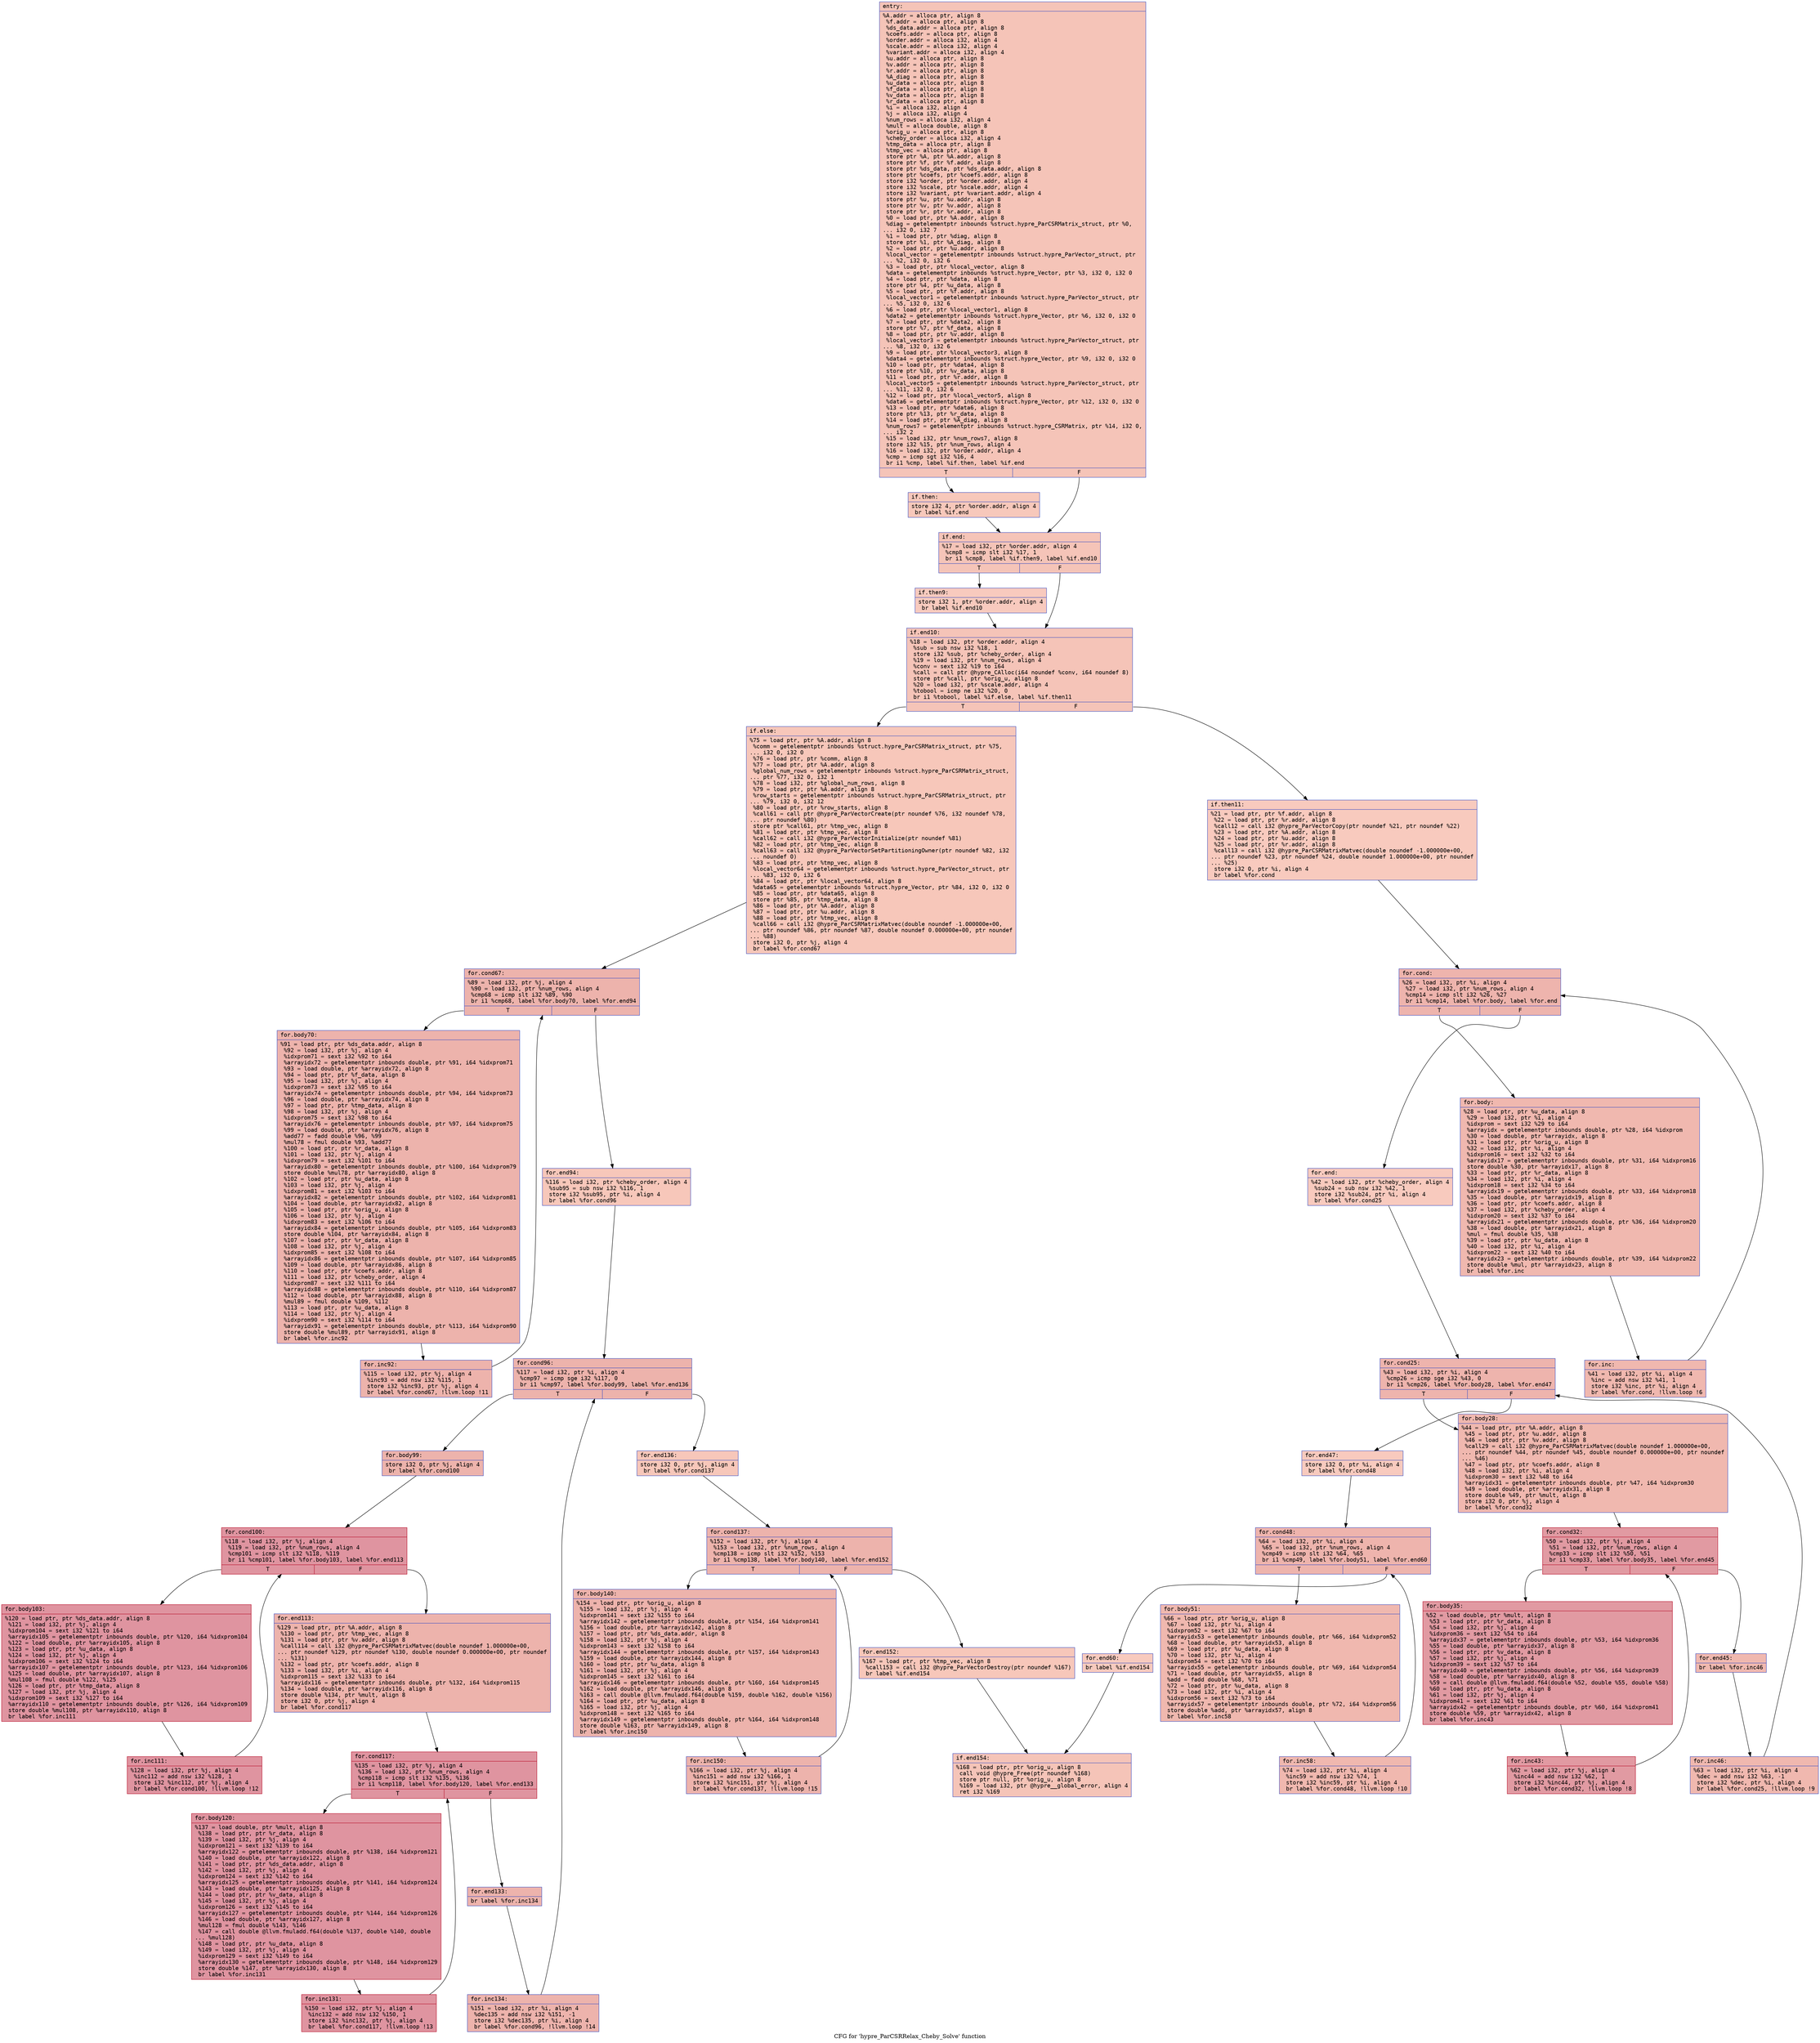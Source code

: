 digraph "CFG for 'hypre_ParCSRRelax_Cheby_Solve' function" {
	label="CFG for 'hypre_ParCSRRelax_Cheby_Solve' function";

	Node0x55d13495d780 [shape=record,color="#3d50c3ff", style=filled, fillcolor="#e97a5f70" fontname="Courier",label="{entry:\l|  %A.addr = alloca ptr, align 8\l  %f.addr = alloca ptr, align 8\l  %ds_data.addr = alloca ptr, align 8\l  %coefs.addr = alloca ptr, align 8\l  %order.addr = alloca i32, align 4\l  %scale.addr = alloca i32, align 4\l  %variant.addr = alloca i32, align 4\l  %u.addr = alloca ptr, align 8\l  %v.addr = alloca ptr, align 8\l  %r.addr = alloca ptr, align 8\l  %A_diag = alloca ptr, align 8\l  %u_data = alloca ptr, align 8\l  %f_data = alloca ptr, align 8\l  %v_data = alloca ptr, align 8\l  %r_data = alloca ptr, align 8\l  %i = alloca i32, align 4\l  %j = alloca i32, align 4\l  %num_rows = alloca i32, align 4\l  %mult = alloca double, align 8\l  %orig_u = alloca ptr, align 8\l  %cheby_order = alloca i32, align 4\l  %tmp_data = alloca ptr, align 8\l  %tmp_vec = alloca ptr, align 8\l  store ptr %A, ptr %A.addr, align 8\l  store ptr %f, ptr %f.addr, align 8\l  store ptr %ds_data, ptr %ds_data.addr, align 8\l  store ptr %coefs, ptr %coefs.addr, align 8\l  store i32 %order, ptr %order.addr, align 4\l  store i32 %scale, ptr %scale.addr, align 4\l  store i32 %variant, ptr %variant.addr, align 4\l  store ptr %u, ptr %u.addr, align 8\l  store ptr %v, ptr %v.addr, align 8\l  store ptr %r, ptr %r.addr, align 8\l  %0 = load ptr, ptr %A.addr, align 8\l  %diag = getelementptr inbounds %struct.hypre_ParCSRMatrix_struct, ptr %0,\l... i32 0, i32 7\l  %1 = load ptr, ptr %diag, align 8\l  store ptr %1, ptr %A_diag, align 8\l  %2 = load ptr, ptr %u.addr, align 8\l  %local_vector = getelementptr inbounds %struct.hypre_ParVector_struct, ptr\l... %2, i32 0, i32 6\l  %3 = load ptr, ptr %local_vector, align 8\l  %data = getelementptr inbounds %struct.hypre_Vector, ptr %3, i32 0, i32 0\l  %4 = load ptr, ptr %data, align 8\l  store ptr %4, ptr %u_data, align 8\l  %5 = load ptr, ptr %f.addr, align 8\l  %local_vector1 = getelementptr inbounds %struct.hypre_ParVector_struct, ptr\l... %5, i32 0, i32 6\l  %6 = load ptr, ptr %local_vector1, align 8\l  %data2 = getelementptr inbounds %struct.hypre_Vector, ptr %6, i32 0, i32 0\l  %7 = load ptr, ptr %data2, align 8\l  store ptr %7, ptr %f_data, align 8\l  %8 = load ptr, ptr %v.addr, align 8\l  %local_vector3 = getelementptr inbounds %struct.hypre_ParVector_struct, ptr\l... %8, i32 0, i32 6\l  %9 = load ptr, ptr %local_vector3, align 8\l  %data4 = getelementptr inbounds %struct.hypre_Vector, ptr %9, i32 0, i32 0\l  %10 = load ptr, ptr %data4, align 8\l  store ptr %10, ptr %v_data, align 8\l  %11 = load ptr, ptr %r.addr, align 8\l  %local_vector5 = getelementptr inbounds %struct.hypre_ParVector_struct, ptr\l... %11, i32 0, i32 6\l  %12 = load ptr, ptr %local_vector5, align 8\l  %data6 = getelementptr inbounds %struct.hypre_Vector, ptr %12, i32 0, i32 0\l  %13 = load ptr, ptr %data6, align 8\l  store ptr %13, ptr %r_data, align 8\l  %14 = load ptr, ptr %A_diag, align 8\l  %num_rows7 = getelementptr inbounds %struct.hypre_CSRMatrix, ptr %14, i32 0,\l... i32 2\l  %15 = load i32, ptr %num_rows7, align 8\l  store i32 %15, ptr %num_rows, align 4\l  %16 = load i32, ptr %order.addr, align 4\l  %cmp = icmp sgt i32 %16, 4\l  br i1 %cmp, label %if.then, label %if.end\l|{<s0>T|<s1>F}}"];
	Node0x55d13495d780:s0 -> Node0x55d13496a280[tooltip="entry -> if.then\nProbability 50.00%" ];
	Node0x55d13495d780:s1 -> Node0x55d13496a2f0[tooltip="entry -> if.end\nProbability 50.00%" ];
	Node0x55d13496a280 [shape=record,color="#3d50c3ff", style=filled, fillcolor="#ed836670" fontname="Courier",label="{if.then:\l|  store i32 4, ptr %order.addr, align 4\l  br label %if.end\l}"];
	Node0x55d13496a280 -> Node0x55d13496a2f0[tooltip="if.then -> if.end\nProbability 100.00%" ];
	Node0x55d13496a2f0 [shape=record,color="#3d50c3ff", style=filled, fillcolor="#e97a5f70" fontname="Courier",label="{if.end:\l|  %17 = load i32, ptr %order.addr, align 4\l  %cmp8 = icmp slt i32 %17, 1\l  br i1 %cmp8, label %if.then9, label %if.end10\l|{<s0>T|<s1>F}}"];
	Node0x55d13496a2f0:s0 -> Node0x55d13496a5c0[tooltip="if.end -> if.then9\nProbability 37.50%" ];
	Node0x55d13496a2f0:s1 -> Node0x55d13496ac60[tooltip="if.end -> if.end10\nProbability 62.50%" ];
	Node0x55d13496a5c0 [shape=record,color="#3d50c3ff", style=filled, fillcolor="#ef886b70" fontname="Courier",label="{if.then9:\l|  store i32 1, ptr %order.addr, align 4\l  br label %if.end10\l}"];
	Node0x55d13496a5c0 -> Node0x55d13496ac60[tooltip="if.then9 -> if.end10\nProbability 100.00%" ];
	Node0x55d13496ac60 [shape=record,color="#3d50c3ff", style=filled, fillcolor="#e97a5f70" fontname="Courier",label="{if.end10:\l|  %18 = load i32, ptr %order.addr, align 4\l  %sub = sub nsw i32 %18, 1\l  store i32 %sub, ptr %cheby_order, align 4\l  %19 = load i32, ptr %num_rows, align 4\l  %conv = sext i32 %19 to i64\l  %call = call ptr @hypre_CAlloc(i64 noundef %conv, i64 noundef 8)\l  store ptr %call, ptr %orig_u, align 8\l  %20 = load i32, ptr %scale.addr, align 4\l  %tobool = icmp ne i32 %20, 0\l  br i1 %tobool, label %if.else, label %if.then11\l|{<s0>T|<s1>F}}"];
	Node0x55d13496ac60:s0 -> Node0x55d13496b480[tooltip="if.end10 -> if.else\nProbability 62.50%" ];
	Node0x55d13496ac60:s1 -> Node0x55d13496b4f0[tooltip="if.end10 -> if.then11\nProbability 37.50%" ];
	Node0x55d13496b4f0 [shape=record,color="#3d50c3ff", style=filled, fillcolor="#ef886b70" fontname="Courier",label="{if.then11:\l|  %21 = load ptr, ptr %f.addr, align 8\l  %22 = load ptr, ptr %r.addr, align 8\l  %call12 = call i32 @hypre_ParVectorCopy(ptr noundef %21, ptr noundef %22)\l  %23 = load ptr, ptr %A.addr, align 8\l  %24 = load ptr, ptr %u.addr, align 8\l  %25 = load ptr, ptr %r.addr, align 8\l  %call13 = call i32 @hypre_ParCSRMatrixMatvec(double noundef -1.000000e+00,\l... ptr noundef %23, ptr noundef %24, double noundef 1.000000e+00, ptr noundef\l... %25)\l  store i32 0, ptr %i, align 4\l  br label %for.cond\l}"];
	Node0x55d13496b4f0 -> Node0x55d13496bc80[tooltip="if.then11 -> for.cond\nProbability 100.00%" ];
	Node0x55d13496bc80 [shape=record,color="#3d50c3ff", style=filled, fillcolor="#d8564670" fontname="Courier",label="{for.cond:\l|  %26 = load i32, ptr %i, align 4\l  %27 = load i32, ptr %num_rows, align 4\l  %cmp14 = icmp slt i32 %26, %27\l  br i1 %cmp14, label %for.body, label %for.end\l|{<s0>T|<s1>F}}"];
	Node0x55d13496bc80:s0 -> Node0x55d13496bed0[tooltip="for.cond -> for.body\nProbability 96.88%" ];
	Node0x55d13496bc80:s1 -> Node0x55d13496bf50[tooltip="for.cond -> for.end\nProbability 3.12%" ];
	Node0x55d13496bed0 [shape=record,color="#3d50c3ff", style=filled, fillcolor="#dc5d4a70" fontname="Courier",label="{for.body:\l|  %28 = load ptr, ptr %u_data, align 8\l  %29 = load i32, ptr %i, align 4\l  %idxprom = sext i32 %29 to i64\l  %arrayidx = getelementptr inbounds double, ptr %28, i64 %idxprom\l  %30 = load double, ptr %arrayidx, align 8\l  %31 = load ptr, ptr %orig_u, align 8\l  %32 = load i32, ptr %i, align 4\l  %idxprom16 = sext i32 %32 to i64\l  %arrayidx17 = getelementptr inbounds double, ptr %31, i64 %idxprom16\l  store double %30, ptr %arrayidx17, align 8\l  %33 = load ptr, ptr %r_data, align 8\l  %34 = load i32, ptr %i, align 4\l  %idxprom18 = sext i32 %34 to i64\l  %arrayidx19 = getelementptr inbounds double, ptr %33, i64 %idxprom18\l  %35 = load double, ptr %arrayidx19, align 8\l  %36 = load ptr, ptr %coefs.addr, align 8\l  %37 = load i32, ptr %cheby_order, align 4\l  %idxprom20 = sext i32 %37 to i64\l  %arrayidx21 = getelementptr inbounds double, ptr %36, i64 %idxprom20\l  %38 = load double, ptr %arrayidx21, align 8\l  %mul = fmul double %35, %38\l  %39 = load ptr, ptr %u_data, align 8\l  %40 = load i32, ptr %i, align 4\l  %idxprom22 = sext i32 %40 to i64\l  %arrayidx23 = getelementptr inbounds double, ptr %39, i64 %idxprom22\l  store double %mul, ptr %arrayidx23, align 8\l  br label %for.inc\l}"];
	Node0x55d13496bed0 -> Node0x55d13496d000[tooltip="for.body -> for.inc\nProbability 100.00%" ];
	Node0x55d13496d000 [shape=record,color="#3d50c3ff", style=filled, fillcolor="#dc5d4a70" fontname="Courier",label="{for.inc:\l|  %41 = load i32, ptr %i, align 4\l  %inc = add nsw i32 %41, 1\l  store i32 %inc, ptr %i, align 4\l  br label %for.cond, !llvm.loop !6\l}"];
	Node0x55d13496d000 -> Node0x55d13496bc80[tooltip="for.inc -> for.cond\nProbability 100.00%" ];
	Node0x55d13496bf50 [shape=record,color="#3d50c3ff", style=filled, fillcolor="#ef886b70" fontname="Courier",label="{for.end:\l|  %42 = load i32, ptr %cheby_order, align 4\l  %sub24 = sub nsw i32 %42, 1\l  store i32 %sub24, ptr %i, align 4\l  br label %for.cond25\l}"];
	Node0x55d13496bf50 -> Node0x55d13496d640[tooltip="for.end -> for.cond25\nProbability 100.00%" ];
	Node0x55d13496d640 [shape=record,color="#3d50c3ff", style=filled, fillcolor="#d8564670" fontname="Courier",label="{for.cond25:\l|  %43 = load i32, ptr %i, align 4\l  %cmp26 = icmp sge i32 %43, 0\l  br i1 %cmp26, label %for.body28, label %for.end47\l|{<s0>T|<s1>F}}"];
	Node0x55d13496d640:s0 -> Node0x55d13496d860[tooltip="for.cond25 -> for.body28\nProbability 96.88%" ];
	Node0x55d13496d640:s1 -> Node0x55d13496d8e0[tooltip="for.cond25 -> for.end47\nProbability 3.12%" ];
	Node0x55d13496d860 [shape=record,color="#3d50c3ff", style=filled, fillcolor="#dc5d4a70" fontname="Courier",label="{for.body28:\l|  %44 = load ptr, ptr %A.addr, align 8\l  %45 = load ptr, ptr %u.addr, align 8\l  %46 = load ptr, ptr %v.addr, align 8\l  %call29 = call i32 @hypre_ParCSRMatrixMatvec(double noundef 1.000000e+00,\l... ptr noundef %44, ptr noundef %45, double noundef 0.000000e+00, ptr noundef\l... %46)\l  %47 = load ptr, ptr %coefs.addr, align 8\l  %48 = load i32, ptr %i, align 4\l  %idxprom30 = sext i32 %48 to i64\l  %arrayidx31 = getelementptr inbounds double, ptr %47, i64 %idxprom30\l  %49 = load double, ptr %arrayidx31, align 8\l  store double %49, ptr %mult, align 8\l  store i32 0, ptr %j, align 4\l  br label %for.cond32\l}"];
	Node0x55d13496d860 -> Node0x55d13496e9c0[tooltip="for.body28 -> for.cond32\nProbability 100.00%" ];
	Node0x55d13496e9c0 [shape=record,color="#b70d28ff", style=filled, fillcolor="#bb1b2c70" fontname="Courier",label="{for.cond32:\l|  %50 = load i32, ptr %j, align 4\l  %51 = load i32, ptr %num_rows, align 4\l  %cmp33 = icmp slt i32 %50, %51\l  br i1 %cmp33, label %for.body35, label %for.end45\l|{<s0>T|<s1>F}}"];
	Node0x55d13496e9c0:s0 -> Node0x55d13496ec40[tooltip="for.cond32 -> for.body35\nProbability 96.88%" ];
	Node0x55d13496e9c0:s1 -> Node0x55d13496ecc0[tooltip="for.cond32 -> for.end45\nProbability 3.12%" ];
	Node0x55d13496ec40 [shape=record,color="#b70d28ff", style=filled, fillcolor="#bb1b2c70" fontname="Courier",label="{for.body35:\l|  %52 = load double, ptr %mult, align 8\l  %53 = load ptr, ptr %r_data, align 8\l  %54 = load i32, ptr %j, align 4\l  %idxprom36 = sext i32 %54 to i64\l  %arrayidx37 = getelementptr inbounds double, ptr %53, i64 %idxprom36\l  %55 = load double, ptr %arrayidx37, align 8\l  %56 = load ptr, ptr %v_data, align 8\l  %57 = load i32, ptr %j, align 4\l  %idxprom39 = sext i32 %57 to i64\l  %arrayidx40 = getelementptr inbounds double, ptr %56, i64 %idxprom39\l  %58 = load double, ptr %arrayidx40, align 8\l  %59 = call double @llvm.fmuladd.f64(double %52, double %55, double %58)\l  %60 = load ptr, ptr %u_data, align 8\l  %61 = load i32, ptr %j, align 4\l  %idxprom41 = sext i32 %61 to i64\l  %arrayidx42 = getelementptr inbounds double, ptr %60, i64 %idxprom41\l  store double %59, ptr %arrayidx42, align 8\l  br label %for.inc43\l}"];
	Node0x55d13496ec40 -> Node0x55d13496f7f0[tooltip="for.body35 -> for.inc43\nProbability 100.00%" ];
	Node0x55d13496f7f0 [shape=record,color="#b70d28ff", style=filled, fillcolor="#bb1b2c70" fontname="Courier",label="{for.inc43:\l|  %62 = load i32, ptr %j, align 4\l  %inc44 = add nsw i32 %62, 1\l  store i32 %inc44, ptr %j, align 4\l  br label %for.cond32, !llvm.loop !8\l}"];
	Node0x55d13496f7f0 -> Node0x55d13496e9c0[tooltip="for.inc43 -> for.cond32\nProbability 100.00%" ];
	Node0x55d13496ecc0 [shape=record,color="#3d50c3ff", style=filled, fillcolor="#dc5d4a70" fontname="Courier",label="{for.end45:\l|  br label %for.inc46\l}"];
	Node0x55d13496ecc0 -> Node0x55d13496fc50[tooltip="for.end45 -> for.inc46\nProbability 100.00%" ];
	Node0x55d13496fc50 [shape=record,color="#3d50c3ff", style=filled, fillcolor="#dc5d4a70" fontname="Courier",label="{for.inc46:\l|  %63 = load i32, ptr %i, align 4\l  %dec = add nsw i32 %63, -1\l  store i32 %dec, ptr %i, align 4\l  br label %for.cond25, !llvm.loop !9\l}"];
	Node0x55d13496fc50 -> Node0x55d13496d640[tooltip="for.inc46 -> for.cond25\nProbability 100.00%" ];
	Node0x55d13496d8e0 [shape=record,color="#3d50c3ff", style=filled, fillcolor="#ef886b70" fontname="Courier",label="{for.end47:\l|  store i32 0, ptr %i, align 4\l  br label %for.cond48\l}"];
	Node0x55d13496d8e0 -> Node0x55d13496a940[tooltip="for.end47 -> for.cond48\nProbability 100.00%" ];
	Node0x55d13496a940 [shape=record,color="#3d50c3ff", style=filled, fillcolor="#d8564670" fontname="Courier",label="{for.cond48:\l|  %64 = load i32, ptr %i, align 4\l  %65 = load i32, ptr %num_rows, align 4\l  %cmp49 = icmp slt i32 %64, %65\l  br i1 %cmp49, label %for.body51, label %for.end60\l|{<s0>T|<s1>F}}"];
	Node0x55d13496a940:s0 -> Node0x55d13496abe0[tooltip="for.cond48 -> for.body51\nProbability 96.88%" ];
	Node0x55d13496a940:s1 -> Node0x55d134970aa0[tooltip="for.cond48 -> for.end60\nProbability 3.12%" ];
	Node0x55d13496abe0 [shape=record,color="#3d50c3ff", style=filled, fillcolor="#dc5d4a70" fontname="Courier",label="{for.body51:\l|  %66 = load ptr, ptr %orig_u, align 8\l  %67 = load i32, ptr %i, align 4\l  %idxprom52 = sext i32 %67 to i64\l  %arrayidx53 = getelementptr inbounds double, ptr %66, i64 %idxprom52\l  %68 = load double, ptr %arrayidx53, align 8\l  %69 = load ptr, ptr %u_data, align 8\l  %70 = load i32, ptr %i, align 4\l  %idxprom54 = sext i32 %70 to i64\l  %arrayidx55 = getelementptr inbounds double, ptr %69, i64 %idxprom54\l  %71 = load double, ptr %arrayidx55, align 8\l  %add = fadd double %68, %71\l  %72 = load ptr, ptr %u_data, align 8\l  %73 = load i32, ptr %i, align 4\l  %idxprom56 = sext i32 %73 to i64\l  %arrayidx57 = getelementptr inbounds double, ptr %72, i64 %idxprom56\l  store double %add, ptr %arrayidx57, align 8\l  br label %for.inc58\l}"];
	Node0x55d13496abe0 -> Node0x55d134971570[tooltip="for.body51 -> for.inc58\nProbability 100.00%" ];
	Node0x55d134971570 [shape=record,color="#3d50c3ff", style=filled, fillcolor="#dc5d4a70" fontname="Courier",label="{for.inc58:\l|  %74 = load i32, ptr %i, align 4\l  %inc59 = add nsw i32 %74, 1\l  store i32 %inc59, ptr %i, align 4\l  br label %for.cond48, !llvm.loop !10\l}"];
	Node0x55d134971570 -> Node0x55d13496a940[tooltip="for.inc58 -> for.cond48\nProbability 100.00%" ];
	Node0x55d134970aa0 [shape=record,color="#3d50c3ff", style=filled, fillcolor="#ef886b70" fontname="Courier",label="{for.end60:\l|  br label %if.end154\l}"];
	Node0x55d134970aa0 -> Node0x55d1349719f0[tooltip="for.end60 -> if.end154\nProbability 100.00%" ];
	Node0x55d13496b480 [shape=record,color="#3d50c3ff", style=filled, fillcolor="#ec7f6370" fontname="Courier",label="{if.else:\l|  %75 = load ptr, ptr %A.addr, align 8\l  %comm = getelementptr inbounds %struct.hypre_ParCSRMatrix_struct, ptr %75,\l... i32 0, i32 0\l  %76 = load ptr, ptr %comm, align 8\l  %77 = load ptr, ptr %A.addr, align 8\l  %global_num_rows = getelementptr inbounds %struct.hypre_ParCSRMatrix_struct,\l... ptr %77, i32 0, i32 1\l  %78 = load i32, ptr %global_num_rows, align 8\l  %79 = load ptr, ptr %A.addr, align 8\l  %row_starts = getelementptr inbounds %struct.hypre_ParCSRMatrix_struct, ptr\l... %79, i32 0, i32 12\l  %80 = load ptr, ptr %row_starts, align 8\l  %call61 = call ptr @hypre_ParVectorCreate(ptr noundef %76, i32 noundef %78,\l... ptr noundef %80)\l  store ptr %call61, ptr %tmp_vec, align 8\l  %81 = load ptr, ptr %tmp_vec, align 8\l  %call62 = call i32 @hypre_ParVectorInitialize(ptr noundef %81)\l  %82 = load ptr, ptr %tmp_vec, align 8\l  %call63 = call i32 @hypre_ParVectorSetPartitioningOwner(ptr noundef %82, i32\l... noundef 0)\l  %83 = load ptr, ptr %tmp_vec, align 8\l  %local_vector64 = getelementptr inbounds %struct.hypre_ParVector_struct, ptr\l... %83, i32 0, i32 6\l  %84 = load ptr, ptr %local_vector64, align 8\l  %data65 = getelementptr inbounds %struct.hypre_Vector, ptr %84, i32 0, i32 0\l  %85 = load ptr, ptr %data65, align 8\l  store ptr %85, ptr %tmp_data, align 8\l  %86 = load ptr, ptr %A.addr, align 8\l  %87 = load ptr, ptr %u.addr, align 8\l  %88 = load ptr, ptr %tmp_vec, align 8\l  %call66 = call i32 @hypre_ParCSRMatrixMatvec(double noundef -1.000000e+00,\l... ptr noundef %86, ptr noundef %87, double noundef 0.000000e+00, ptr noundef\l... %88)\l  store i32 0, ptr %j, align 4\l  br label %for.cond67\l}"];
	Node0x55d13496b480 -> Node0x55d134973020[tooltip="if.else -> for.cond67\nProbability 100.00%" ];
	Node0x55d134973020 [shape=record,color="#3d50c3ff", style=filled, fillcolor="#d6524470" fontname="Courier",label="{for.cond67:\l|  %89 = load i32, ptr %j, align 4\l  %90 = load i32, ptr %num_rows, align 4\l  %cmp68 = icmp slt i32 %89, %90\l  br i1 %cmp68, label %for.body70, label %for.end94\l|{<s0>T|<s1>F}}"];
	Node0x55d134973020:s0 -> Node0x55d134973270[tooltip="for.cond67 -> for.body70\nProbability 96.88%" ];
	Node0x55d134973020:s1 -> Node0x55d1349732c0[tooltip="for.cond67 -> for.end94\nProbability 3.12%" ];
	Node0x55d134973270 [shape=record,color="#3d50c3ff", style=filled, fillcolor="#d6524470" fontname="Courier",label="{for.body70:\l|  %91 = load ptr, ptr %ds_data.addr, align 8\l  %92 = load i32, ptr %j, align 4\l  %idxprom71 = sext i32 %92 to i64\l  %arrayidx72 = getelementptr inbounds double, ptr %91, i64 %idxprom71\l  %93 = load double, ptr %arrayidx72, align 8\l  %94 = load ptr, ptr %f_data, align 8\l  %95 = load i32, ptr %j, align 4\l  %idxprom73 = sext i32 %95 to i64\l  %arrayidx74 = getelementptr inbounds double, ptr %94, i64 %idxprom73\l  %96 = load double, ptr %arrayidx74, align 8\l  %97 = load ptr, ptr %tmp_data, align 8\l  %98 = load i32, ptr %j, align 4\l  %idxprom75 = sext i32 %98 to i64\l  %arrayidx76 = getelementptr inbounds double, ptr %97, i64 %idxprom75\l  %99 = load double, ptr %arrayidx76, align 8\l  %add77 = fadd double %96, %99\l  %mul78 = fmul double %93, %add77\l  %100 = load ptr, ptr %r_data, align 8\l  %101 = load i32, ptr %j, align 4\l  %idxprom79 = sext i32 %101 to i64\l  %arrayidx80 = getelementptr inbounds double, ptr %100, i64 %idxprom79\l  store double %mul78, ptr %arrayidx80, align 8\l  %102 = load ptr, ptr %u_data, align 8\l  %103 = load i32, ptr %j, align 4\l  %idxprom81 = sext i32 %103 to i64\l  %arrayidx82 = getelementptr inbounds double, ptr %102, i64 %idxprom81\l  %104 = load double, ptr %arrayidx82, align 8\l  %105 = load ptr, ptr %orig_u, align 8\l  %106 = load i32, ptr %j, align 4\l  %idxprom83 = sext i32 %106 to i64\l  %arrayidx84 = getelementptr inbounds double, ptr %105, i64 %idxprom83\l  store double %104, ptr %arrayidx84, align 8\l  %107 = load ptr, ptr %r_data, align 8\l  %108 = load i32, ptr %j, align 4\l  %idxprom85 = sext i32 %108 to i64\l  %arrayidx86 = getelementptr inbounds double, ptr %107, i64 %idxprom85\l  %109 = load double, ptr %arrayidx86, align 8\l  %110 = load ptr, ptr %coefs.addr, align 8\l  %111 = load i32, ptr %cheby_order, align 4\l  %idxprom87 = sext i32 %111 to i64\l  %arrayidx88 = getelementptr inbounds double, ptr %110, i64 %idxprom87\l  %112 = load double, ptr %arrayidx88, align 8\l  %mul89 = fmul double %109, %112\l  %113 = load ptr, ptr %u_data, align 8\l  %114 = load i32, ptr %j, align 4\l  %idxprom90 = sext i32 %114 to i64\l  %arrayidx91 = getelementptr inbounds double, ptr %113, i64 %idxprom90\l  store double %mul89, ptr %arrayidx91, align 8\l  br label %for.inc92\l}"];
	Node0x55d134973270 -> Node0x55d134975930[tooltip="for.body70 -> for.inc92\nProbability 100.00%" ];
	Node0x55d134975930 [shape=record,color="#3d50c3ff", style=filled, fillcolor="#d6524470" fontname="Courier",label="{for.inc92:\l|  %115 = load i32, ptr %j, align 4\l  %inc93 = add nsw i32 %115, 1\l  store i32 %inc93, ptr %j, align 4\l  br label %for.cond67, !llvm.loop !11\l}"];
	Node0x55d134975930 -> Node0x55d134973020[tooltip="for.inc92 -> for.cond67\nProbability 100.00%" ];
	Node0x55d1349732c0 [shape=record,color="#3d50c3ff", style=filled, fillcolor="#ec7f6370" fontname="Courier",label="{for.end94:\l|  %116 = load i32, ptr %cheby_order, align 4\l  %sub95 = sub nsw i32 %116, 1\l  store i32 %sub95, ptr %i, align 4\l  br label %for.cond96\l}"];
	Node0x55d1349732c0 -> Node0x55d134975f80[tooltip="for.end94 -> for.cond96\nProbability 100.00%" ];
	Node0x55d134975f80 [shape=record,color="#3d50c3ff", style=filled, fillcolor="#d6524470" fontname="Courier",label="{for.cond96:\l|  %117 = load i32, ptr %i, align 4\l  %cmp97 = icmp sge i32 %117, 0\l  br i1 %cmp97, label %for.body99, label %for.end136\l|{<s0>T|<s1>F}}"];
	Node0x55d134975f80:s0 -> Node0x55d1349761a0[tooltip="for.cond96 -> for.body99\nProbability 96.88%" ];
	Node0x55d134975f80:s1 -> Node0x55d134976220[tooltip="for.cond96 -> for.end136\nProbability 3.12%" ];
	Node0x55d1349761a0 [shape=record,color="#3d50c3ff", style=filled, fillcolor="#d6524470" fontname="Courier",label="{for.body99:\l|  store i32 0, ptr %j, align 4\l  br label %for.cond100\l}"];
	Node0x55d1349761a0 -> Node0x55d1349763f0[tooltip="for.body99 -> for.cond100\nProbability 100.00%" ];
	Node0x55d1349763f0 [shape=record,color="#b70d28ff", style=filled, fillcolor="#b70d2870" fontname="Courier",label="{for.cond100:\l|  %118 = load i32, ptr %j, align 4\l  %119 = load i32, ptr %num_rows, align 4\l  %cmp101 = icmp slt i32 %118, %119\l  br i1 %cmp101, label %for.body103, label %for.end113\l|{<s0>T|<s1>F}}"];
	Node0x55d1349763f0:s0 -> Node0x55d134976690[tooltip="for.cond100 -> for.body103\nProbability 96.88%" ];
	Node0x55d1349763f0:s1 -> Node0x55d134976710[tooltip="for.cond100 -> for.end113\nProbability 3.12%" ];
	Node0x55d134976690 [shape=record,color="#b70d28ff", style=filled, fillcolor="#b70d2870" fontname="Courier",label="{for.body103:\l|  %120 = load ptr, ptr %ds_data.addr, align 8\l  %121 = load i32, ptr %j, align 4\l  %idxprom104 = sext i32 %121 to i64\l  %arrayidx105 = getelementptr inbounds double, ptr %120, i64 %idxprom104\l  %122 = load double, ptr %arrayidx105, align 8\l  %123 = load ptr, ptr %u_data, align 8\l  %124 = load i32, ptr %j, align 4\l  %idxprom106 = sext i32 %124 to i64\l  %arrayidx107 = getelementptr inbounds double, ptr %123, i64 %idxprom106\l  %125 = load double, ptr %arrayidx107, align 8\l  %mul108 = fmul double %122, %125\l  %126 = load ptr, ptr %tmp_data, align 8\l  %127 = load i32, ptr %j, align 4\l  %idxprom109 = sext i32 %127 to i64\l  %arrayidx110 = getelementptr inbounds double, ptr %126, i64 %idxprom109\l  store double %mul108, ptr %arrayidx110, align 8\l  br label %for.inc111\l}"];
	Node0x55d134976690 -> Node0x55d134977240[tooltip="for.body103 -> for.inc111\nProbability 100.00%" ];
	Node0x55d134977240 [shape=record,color="#b70d28ff", style=filled, fillcolor="#b70d2870" fontname="Courier",label="{for.inc111:\l|  %128 = load i32, ptr %j, align 4\l  %inc112 = add nsw i32 %128, 1\l  store i32 %inc112, ptr %j, align 4\l  br label %for.cond100, !llvm.loop !12\l}"];
	Node0x55d134977240 -> Node0x55d1349763f0[tooltip="for.inc111 -> for.cond100\nProbability 100.00%" ];
	Node0x55d134976710 [shape=record,color="#3d50c3ff", style=filled, fillcolor="#d6524470" fontname="Courier",label="{for.end113:\l|  %129 = load ptr, ptr %A.addr, align 8\l  %130 = load ptr, ptr %tmp_vec, align 8\l  %131 = load ptr, ptr %v.addr, align 8\l  %call114 = call i32 @hypre_ParCSRMatrixMatvec(double noundef 1.000000e+00,\l... ptr noundef %129, ptr noundef %130, double noundef 0.000000e+00, ptr noundef\l... %131)\l  %132 = load ptr, ptr %coefs.addr, align 8\l  %133 = load i32, ptr %i, align 4\l  %idxprom115 = sext i32 %133 to i64\l  %arrayidx116 = getelementptr inbounds double, ptr %132, i64 %idxprom115\l  %134 = load double, ptr %arrayidx116, align 8\l  store double %134, ptr %mult, align 8\l  store i32 0, ptr %j, align 4\l  br label %for.cond117\l}"];
	Node0x55d134976710 -> Node0x55d134977e20[tooltip="for.end113 -> for.cond117\nProbability 100.00%" ];
	Node0x55d134977e20 [shape=record,color="#b70d28ff", style=filled, fillcolor="#b70d2870" fontname="Courier",label="{for.cond117:\l|  %135 = load i32, ptr %j, align 4\l  %136 = load i32, ptr %num_rows, align 4\l  %cmp118 = icmp slt i32 %135, %136\l  br i1 %cmp118, label %for.body120, label %for.end133\l|{<s0>T|<s1>F}}"];
	Node0x55d134977e20:s0 -> Node0x55d1349780a0[tooltip="for.cond117 -> for.body120\nProbability 96.88%" ];
	Node0x55d134977e20:s1 -> Node0x55d134978120[tooltip="for.cond117 -> for.end133\nProbability 3.12%" ];
	Node0x55d1349780a0 [shape=record,color="#b70d28ff", style=filled, fillcolor="#b70d2870" fontname="Courier",label="{for.body120:\l|  %137 = load double, ptr %mult, align 8\l  %138 = load ptr, ptr %r_data, align 8\l  %139 = load i32, ptr %j, align 4\l  %idxprom121 = sext i32 %139 to i64\l  %arrayidx122 = getelementptr inbounds double, ptr %138, i64 %idxprom121\l  %140 = load double, ptr %arrayidx122, align 8\l  %141 = load ptr, ptr %ds_data.addr, align 8\l  %142 = load i32, ptr %j, align 4\l  %idxprom124 = sext i32 %142 to i64\l  %arrayidx125 = getelementptr inbounds double, ptr %141, i64 %idxprom124\l  %143 = load double, ptr %arrayidx125, align 8\l  %144 = load ptr, ptr %v_data, align 8\l  %145 = load i32, ptr %j, align 4\l  %idxprom126 = sext i32 %145 to i64\l  %arrayidx127 = getelementptr inbounds double, ptr %144, i64 %idxprom126\l  %146 = load double, ptr %arrayidx127, align 8\l  %mul128 = fmul double %143, %146\l  %147 = call double @llvm.fmuladd.f64(double %137, double %140, double\l... %mul128)\l  %148 = load ptr, ptr %u_data, align 8\l  %149 = load i32, ptr %j, align 4\l  %idxprom129 = sext i32 %149 to i64\l  %arrayidx130 = getelementptr inbounds double, ptr %148, i64 %idxprom129\l  store double %147, ptr %arrayidx130, align 8\l  br label %for.inc131\l}"];
	Node0x55d1349780a0 -> Node0x55d134964800[tooltip="for.body120 -> for.inc131\nProbability 100.00%" ];
	Node0x55d134964800 [shape=record,color="#b70d28ff", style=filled, fillcolor="#b70d2870" fontname="Courier",label="{for.inc131:\l|  %150 = load i32, ptr %j, align 4\l  %inc132 = add nsw i32 %150, 1\l  store i32 %inc132, ptr %j, align 4\l  br label %for.cond117, !llvm.loop !13\l}"];
	Node0x55d134964800 -> Node0x55d134977e20[tooltip="for.inc131 -> for.cond117\nProbability 100.00%" ];
	Node0x55d134978120 [shape=record,color="#3d50c3ff", style=filled, fillcolor="#d6524470" fontname="Courier",label="{for.end133:\l|  br label %for.inc134\l}"];
	Node0x55d134978120 -> Node0x55d134964c60[tooltip="for.end133 -> for.inc134\nProbability 100.00%" ];
	Node0x55d134964c60 [shape=record,color="#3d50c3ff", style=filled, fillcolor="#d6524470" fontname="Courier",label="{for.inc134:\l|  %151 = load i32, ptr %i, align 4\l  %dec135 = add nsw i32 %151, -1\l  store i32 %dec135, ptr %i, align 4\l  br label %for.cond96, !llvm.loop !14\l}"];
	Node0x55d134964c60 -> Node0x55d134975f80[tooltip="for.inc134 -> for.cond96\nProbability 100.00%" ];
	Node0x55d134976220 [shape=record,color="#3d50c3ff", style=filled, fillcolor="#ec7f6370" fontname="Courier",label="{for.end136:\l|  store i32 0, ptr %j, align 4\l  br label %for.cond137\l}"];
	Node0x55d134976220 -> Node0x55d134965160[tooltip="for.end136 -> for.cond137\nProbability 100.00%" ];
	Node0x55d134965160 [shape=record,color="#3d50c3ff", style=filled, fillcolor="#d6524470" fontname="Courier",label="{for.cond137:\l|  %152 = load i32, ptr %j, align 4\l  %153 = load i32, ptr %num_rows, align 4\l  %cmp138 = icmp slt i32 %152, %153\l  br i1 %cmp138, label %for.body140, label %for.end152\l|{<s0>T|<s1>F}}"];
	Node0x55d134965160:s0 -> Node0x55d134965400[tooltip="for.cond137 -> for.body140\nProbability 96.88%" ];
	Node0x55d134965160:s1 -> Node0x55d134965480[tooltip="for.cond137 -> for.end152\nProbability 3.12%" ];
	Node0x55d134965400 [shape=record,color="#3d50c3ff", style=filled, fillcolor="#d6524470" fontname="Courier",label="{for.body140:\l|  %154 = load ptr, ptr %orig_u, align 8\l  %155 = load i32, ptr %j, align 4\l  %idxprom141 = sext i32 %155 to i64\l  %arrayidx142 = getelementptr inbounds double, ptr %154, i64 %idxprom141\l  %156 = load double, ptr %arrayidx142, align 8\l  %157 = load ptr, ptr %ds_data.addr, align 8\l  %158 = load i32, ptr %j, align 4\l  %idxprom143 = sext i32 %158 to i64\l  %arrayidx144 = getelementptr inbounds double, ptr %157, i64 %idxprom143\l  %159 = load double, ptr %arrayidx144, align 8\l  %160 = load ptr, ptr %u_data, align 8\l  %161 = load i32, ptr %j, align 4\l  %idxprom145 = sext i32 %161 to i64\l  %arrayidx146 = getelementptr inbounds double, ptr %160, i64 %idxprom145\l  %162 = load double, ptr %arrayidx146, align 8\l  %163 = call double @llvm.fmuladd.f64(double %159, double %162, double %156)\l  %164 = load ptr, ptr %u_data, align 8\l  %165 = load i32, ptr %j, align 4\l  %idxprom148 = sext i32 %165 to i64\l  %arrayidx149 = getelementptr inbounds double, ptr %164, i64 %idxprom148\l  store double %163, ptr %arrayidx149, align 8\l  br label %for.inc150\l}"];
	Node0x55d134965400 -> Node0x55d13496ff20[tooltip="for.body140 -> for.inc150\nProbability 100.00%" ];
	Node0x55d13496ff20 [shape=record,color="#3d50c3ff", style=filled, fillcolor="#d6524470" fontname="Courier",label="{for.inc150:\l|  %166 = load i32, ptr %j, align 4\l  %inc151 = add nsw i32 %166, 1\l  store i32 %inc151, ptr %j, align 4\l  br label %for.cond137, !llvm.loop !15\l}"];
	Node0x55d13496ff20 -> Node0x55d134965160[tooltip="for.inc150 -> for.cond137\nProbability 100.00%" ];
	Node0x55d134965480 [shape=record,color="#3d50c3ff", style=filled, fillcolor="#ec7f6370" fontname="Courier",label="{for.end152:\l|  %167 = load ptr, ptr %tmp_vec, align 8\l  %call153 = call i32 @hypre_ParVectorDestroy(ptr noundef %167)\l  br label %if.end154\l}"];
	Node0x55d134965480 -> Node0x55d1349719f0[tooltip="for.end152 -> if.end154\nProbability 100.00%" ];
	Node0x55d1349719f0 [shape=record,color="#3d50c3ff", style=filled, fillcolor="#e97a5f70" fontname="Courier",label="{if.end154:\l|  %168 = load ptr, ptr %orig_u, align 8\l  call void @hypre_Free(ptr noundef %168)\l  store ptr null, ptr %orig_u, align 8\l  %169 = load i32, ptr @hypre__global_error, align 4\l  ret i32 %169\l}"];
}
